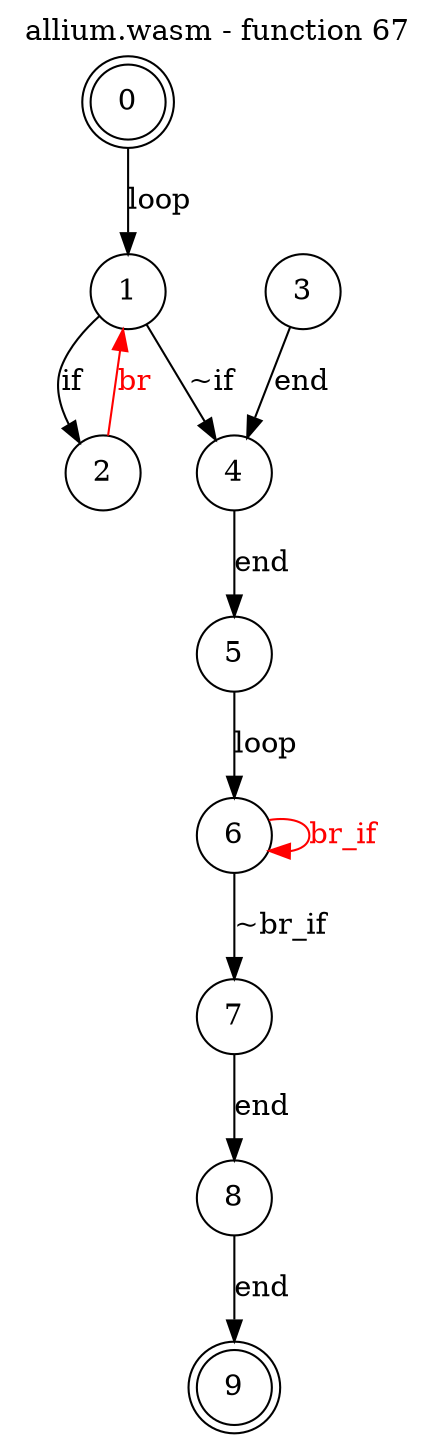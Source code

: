 digraph finite_state_machine {
    label = "allium.wasm - function 67"
    labelloc =  t
    labelfontsize = 16
    labelfontcolor = black
    labelfontname = "Helvetica"
    node [shape = doublecircle]; 0 9;
    node [shape = circle];
    0 -> 1[label="loop"];
    1 -> 2[label="if"];
    1 -> 4[label="~if"];
    2 -> 1[color="red" fontcolor="red" label="br"];
    3 -> 4[label="end"];
    4 -> 5[label="end"];
    5 -> 6[label="loop"];
    6 -> 7[label="~br_if"];
    6 -> 6[color="red" fontcolor="red" label="br_if"];
    7 -> 8[label="end"];
    8 -> 9[label="end"];
}
